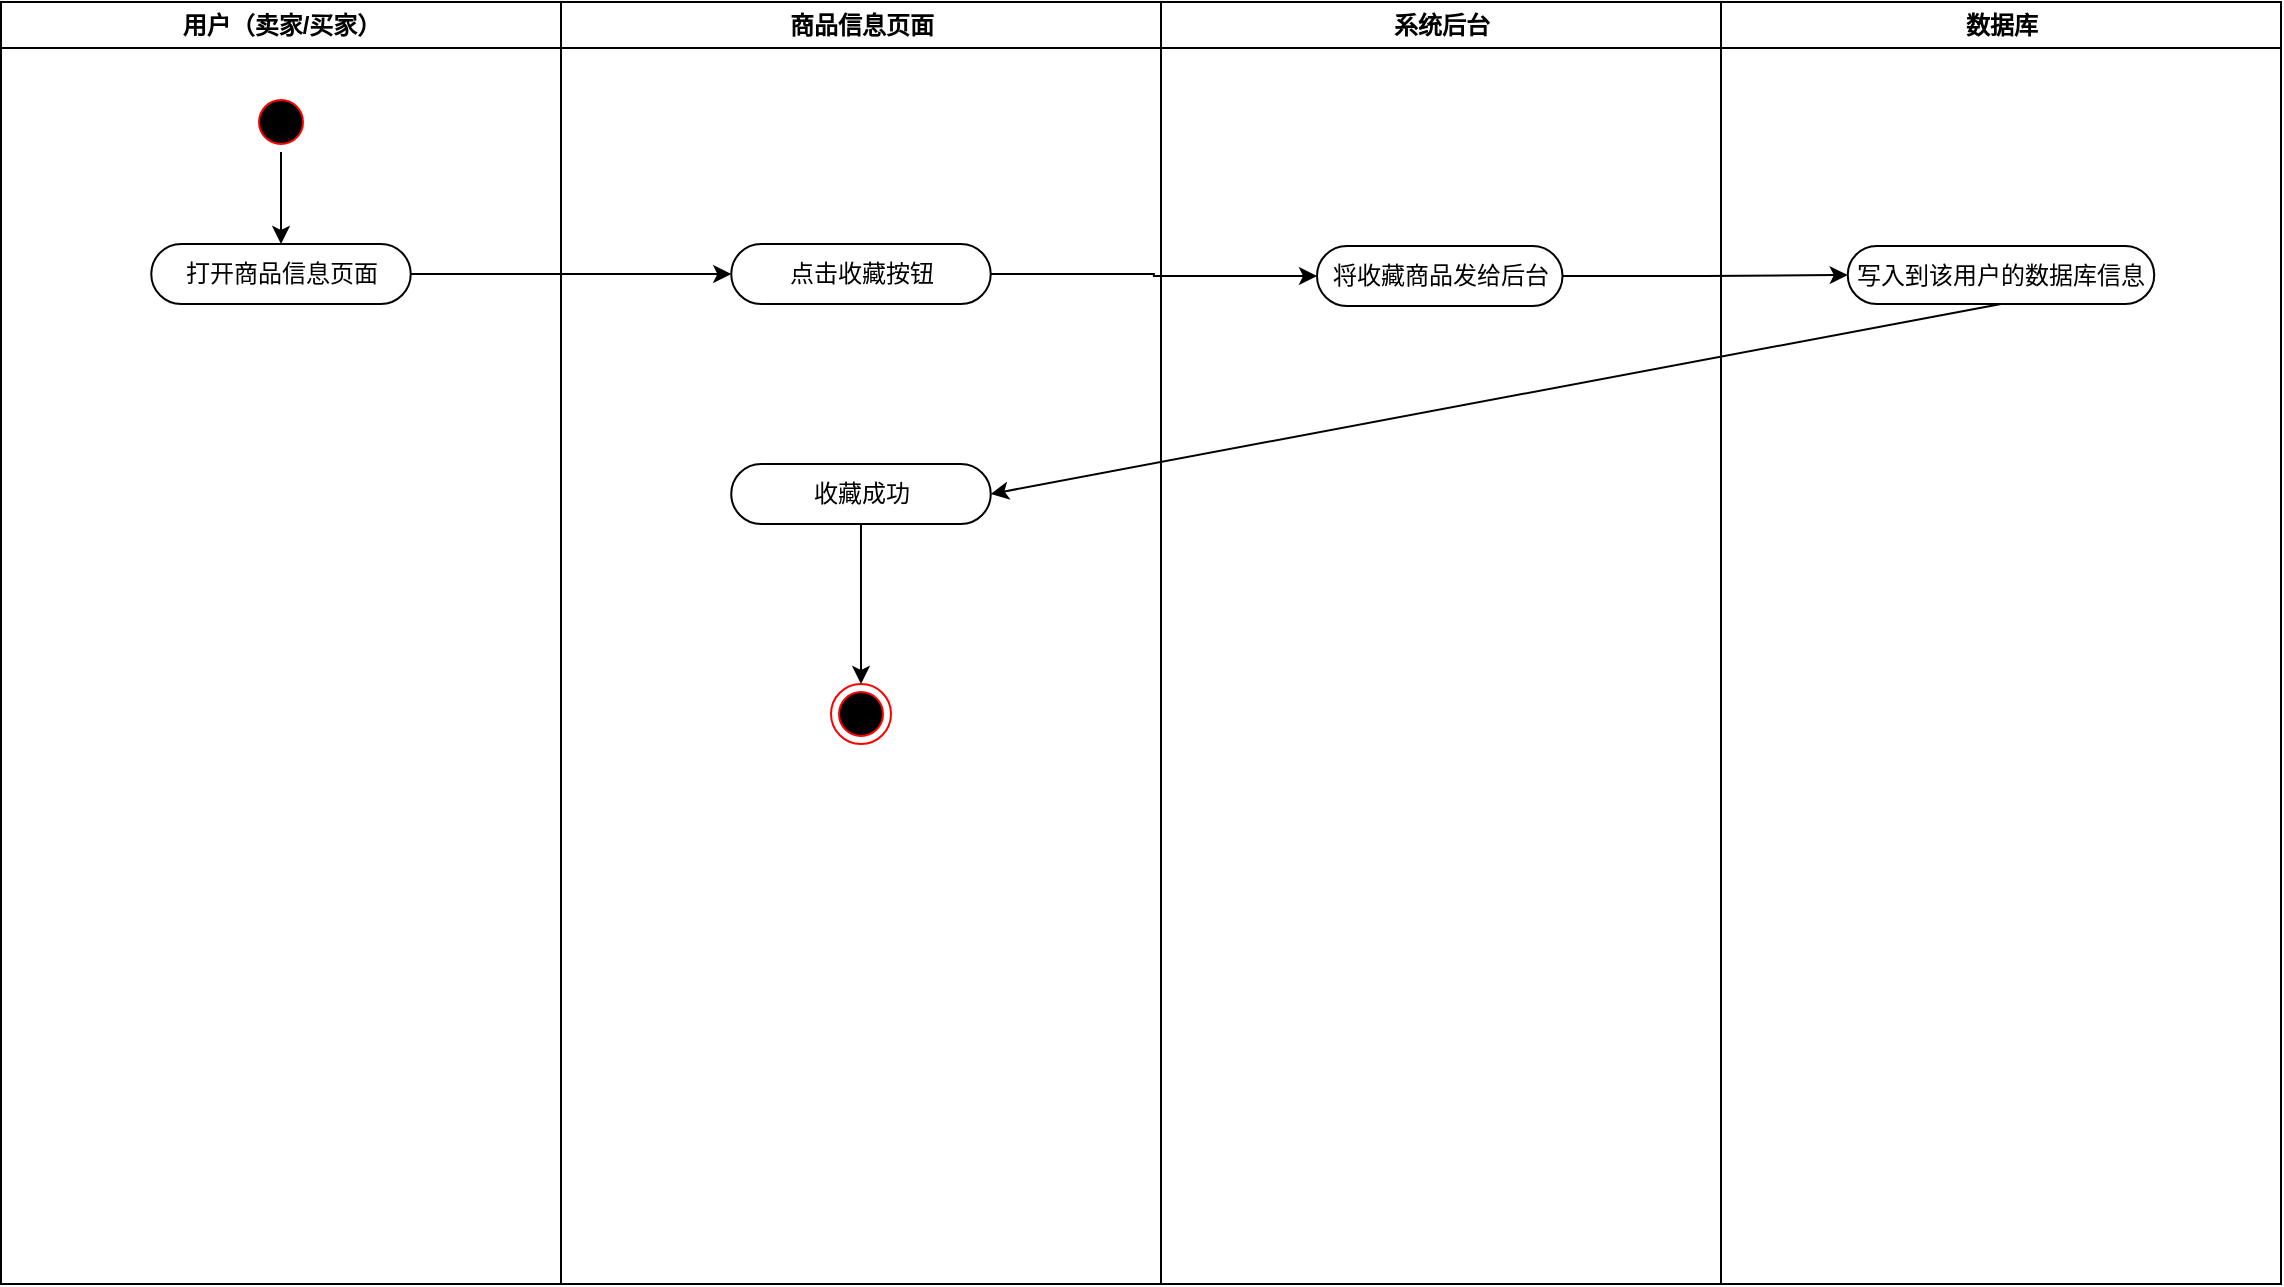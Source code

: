 <mxfile version="17.4.5" type="github">
  <diagram id="XQAHxiRwhz5Y1FY18PcM" name="第 1 页">
    <mxGraphModel dx="1295" dy="764" grid="0" gridSize="10" guides="1" tooltips="1" connect="1" arrows="1" fold="1" page="1" pageScale="1" pageWidth="1169" pageHeight="827" math="0" shadow="0">
      <root>
        <mxCell id="0" />
        <mxCell id="1" parent="0" />
        <mxCell id="6P8U_Z_ffcTBsE7Q9u---1" value="用户（卖家/买家）" style="swimlane;whiteSpace=wrap" vertex="1" parent="1">
          <mxGeometry x="164.5" y="128" width="280" height="641" as="geometry" />
        </mxCell>
        <mxCell id="6P8U_Z_ffcTBsE7Q9u---2" style="edgeStyle=orthogonalEdgeStyle;rounded=0;orthogonalLoop=1;jettySize=auto;html=1;entryX=0.5;entryY=0;entryDx=0;entryDy=0;" edge="1" parent="6P8U_Z_ffcTBsE7Q9u---1" source="6P8U_Z_ffcTBsE7Q9u---3" target="6P8U_Z_ffcTBsE7Q9u---4">
          <mxGeometry relative="1" as="geometry" />
        </mxCell>
        <mxCell id="6P8U_Z_ffcTBsE7Q9u---3" value="" style="ellipse;shape=startState;fillColor=#000000;strokeColor=#ff0000;" vertex="1" parent="6P8U_Z_ffcTBsE7Q9u---1">
          <mxGeometry x="125" y="45" width="30" height="30" as="geometry" />
        </mxCell>
        <mxCell id="6P8U_Z_ffcTBsE7Q9u---4" value="打开商品信息页面" style="rounded=1;whiteSpace=wrap;html=1;arcSize=50;" vertex="1" parent="6P8U_Z_ffcTBsE7Q9u---1">
          <mxGeometry x="75.13" y="121" width="129.75" height="30" as="geometry" />
        </mxCell>
        <mxCell id="6P8U_Z_ffcTBsE7Q9u---5" value="商品信息页面" style="swimlane;whiteSpace=wrap;startSize=23;" vertex="1" parent="1">
          <mxGeometry x="444.5" y="128" width="300" height="641" as="geometry" />
        </mxCell>
        <mxCell id="6P8U_Z_ffcTBsE7Q9u---7" value="点击收藏按钮" style="rounded=1;whiteSpace=wrap;html=1;arcSize=50;" vertex="1" parent="6P8U_Z_ffcTBsE7Q9u---5">
          <mxGeometry x="85.12" y="121" width="129.75" height="30" as="geometry" />
        </mxCell>
        <mxCell id="6P8U_Z_ffcTBsE7Q9u---9" value="" style="ellipse;html=1;shape=endState;fillColor=#000000;strokeColor=#ff0000;" vertex="1" parent="6P8U_Z_ffcTBsE7Q9u---5">
          <mxGeometry x="135" y="341" width="30" height="30" as="geometry" />
        </mxCell>
        <mxCell id="6P8U_Z_ffcTBsE7Q9u---38" style="edgeStyle=none;rounded=0;orthogonalLoop=1;jettySize=auto;html=1;entryX=0.5;entryY=0;entryDx=0;entryDy=0;" edge="1" parent="6P8U_Z_ffcTBsE7Q9u---5" source="6P8U_Z_ffcTBsE7Q9u---35" target="6P8U_Z_ffcTBsE7Q9u---9">
          <mxGeometry relative="1" as="geometry" />
        </mxCell>
        <mxCell id="6P8U_Z_ffcTBsE7Q9u---35" value="收藏成功" style="rounded=1;whiteSpace=wrap;html=1;arcSize=50;" vertex="1" parent="6P8U_Z_ffcTBsE7Q9u---5">
          <mxGeometry x="85.12" y="231" width="129.75" height="30" as="geometry" />
        </mxCell>
        <mxCell id="6P8U_Z_ffcTBsE7Q9u---14" value="系统后台" style="swimlane;whiteSpace=wrap" vertex="1" parent="1">
          <mxGeometry x="744.5" y="128" width="280" height="641" as="geometry" />
        </mxCell>
        <mxCell id="6P8U_Z_ffcTBsE7Q9u---16" value="将收藏商品发给后台" style="rounded=1;whiteSpace=wrap;html=1;arcSize=50;" vertex="1" parent="6P8U_Z_ffcTBsE7Q9u---14">
          <mxGeometry x="78" y="122" width="122.75" height="30" as="geometry" />
        </mxCell>
        <mxCell id="6P8U_Z_ffcTBsE7Q9u---20" value="数据库" style="swimlane;whiteSpace=wrap" vertex="1" parent="1">
          <mxGeometry x="1024.5" y="128" width="280" height="641" as="geometry" />
        </mxCell>
        <mxCell id="6P8U_Z_ffcTBsE7Q9u---17" value="写入到该用户的数据库信息" style="rounded=1;whiteSpace=wrap;html=1;arcSize=50;" vertex="1" parent="6P8U_Z_ffcTBsE7Q9u---20">
          <mxGeometry x="63.37" y="122" width="153.25" height="29" as="geometry" />
        </mxCell>
        <mxCell id="6P8U_Z_ffcTBsE7Q9u---26" style="edgeStyle=orthogonalEdgeStyle;rounded=0;orthogonalLoop=1;jettySize=auto;html=1;entryX=0;entryY=0.5;entryDx=0;entryDy=0;" edge="1" parent="1" source="6P8U_Z_ffcTBsE7Q9u---4" target="6P8U_Z_ffcTBsE7Q9u---7">
          <mxGeometry relative="1" as="geometry" />
        </mxCell>
        <mxCell id="6P8U_Z_ffcTBsE7Q9u---33" style="edgeStyle=orthogonalEdgeStyle;rounded=0;orthogonalLoop=1;jettySize=auto;html=1;entryX=0;entryY=0.5;entryDx=0;entryDy=0;" edge="1" parent="1" source="6P8U_Z_ffcTBsE7Q9u---7" target="6P8U_Z_ffcTBsE7Q9u---16">
          <mxGeometry relative="1" as="geometry" />
        </mxCell>
        <mxCell id="6P8U_Z_ffcTBsE7Q9u---15" style="edgeStyle=orthogonalEdgeStyle;rounded=0;orthogonalLoop=1;jettySize=auto;html=1;entryX=0;entryY=0.5;entryDx=0;entryDy=0;" edge="1" parent="1" source="6P8U_Z_ffcTBsE7Q9u---16" target="6P8U_Z_ffcTBsE7Q9u---17">
          <mxGeometry relative="1" as="geometry" />
        </mxCell>
        <mxCell id="6P8U_Z_ffcTBsE7Q9u---36" style="rounded=0;orthogonalLoop=1;jettySize=auto;html=1;entryX=1;entryY=0.5;entryDx=0;entryDy=0;exitX=0.5;exitY=1;exitDx=0;exitDy=0;" edge="1" parent="1" source="6P8U_Z_ffcTBsE7Q9u---17" target="6P8U_Z_ffcTBsE7Q9u---35">
          <mxGeometry relative="1" as="geometry" />
        </mxCell>
      </root>
    </mxGraphModel>
  </diagram>
</mxfile>
